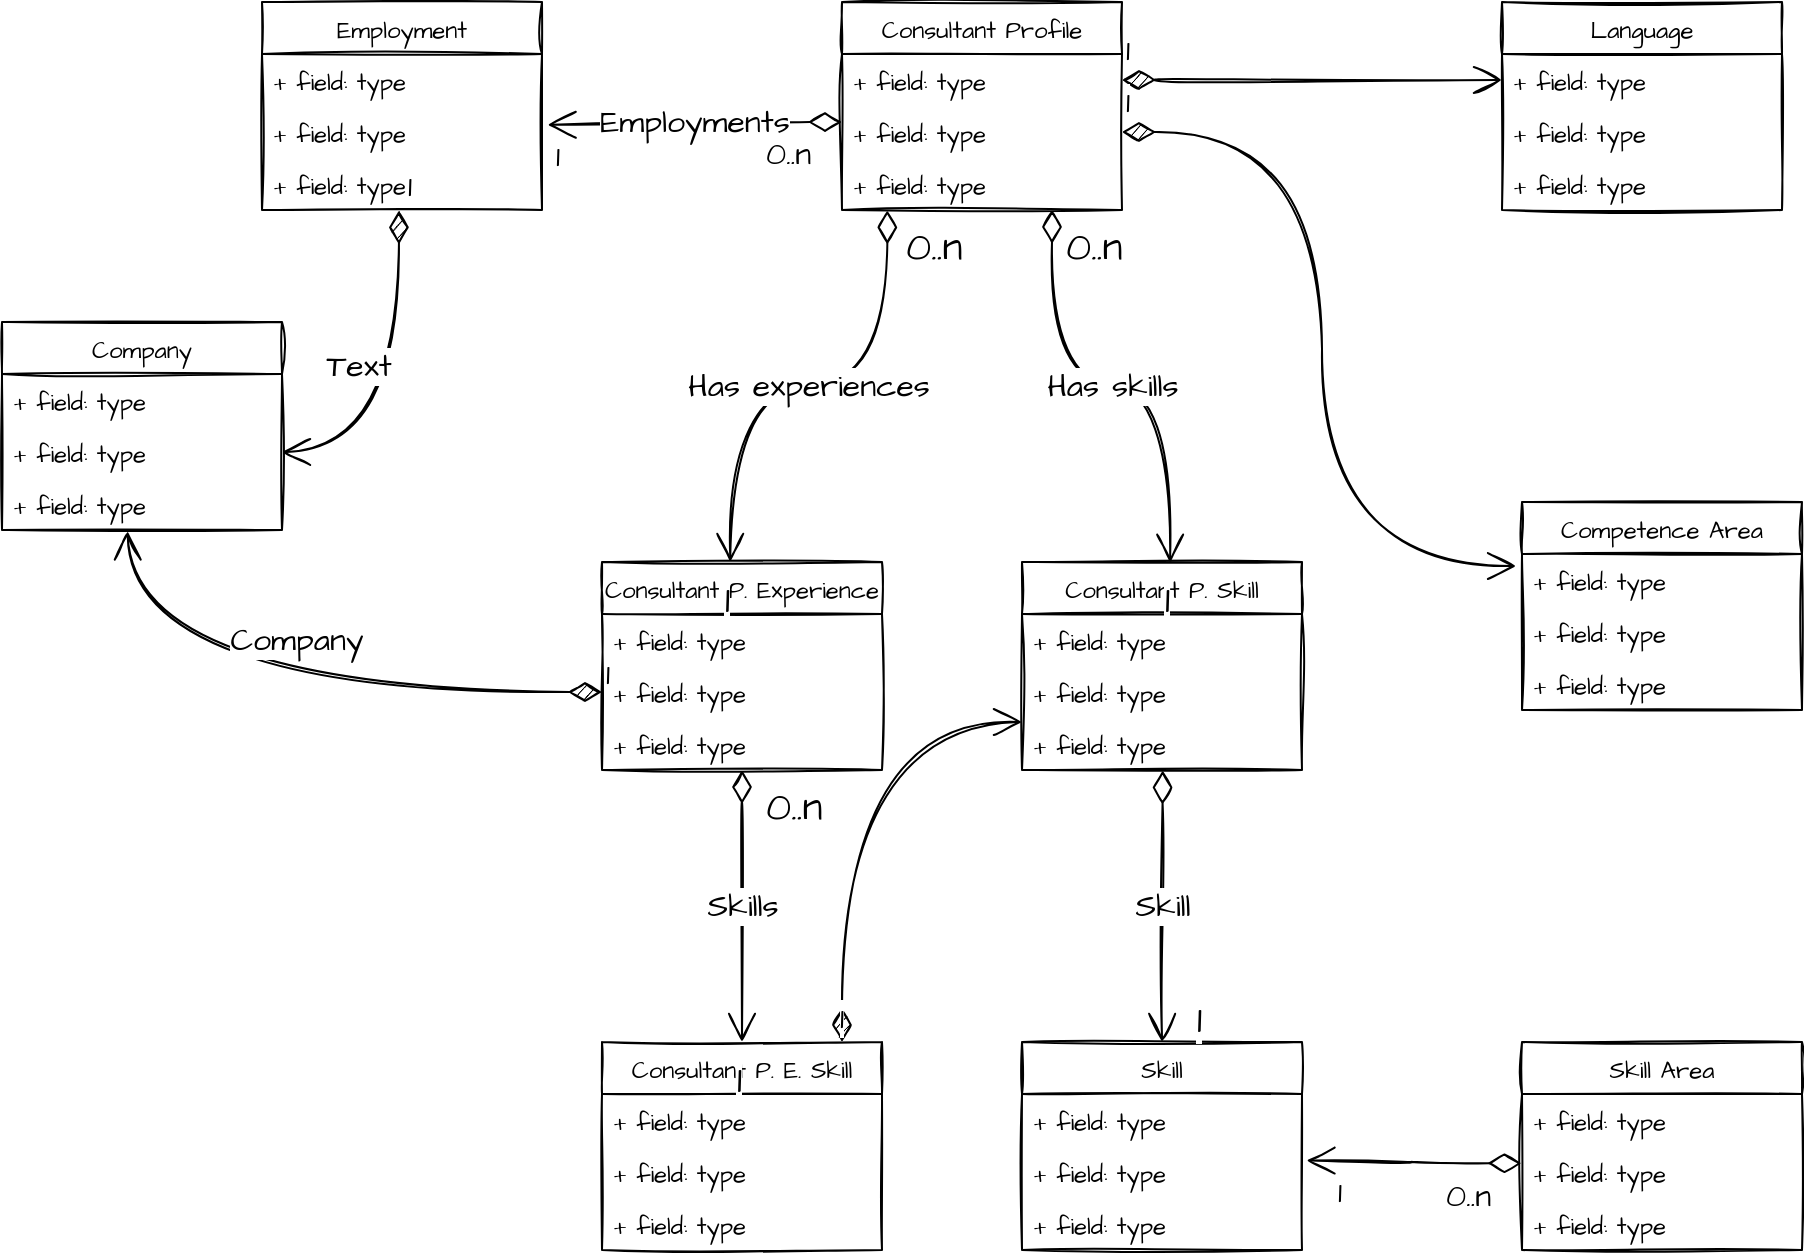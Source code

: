 <mxfile version="20.2.3" type="device"><diagram id="uX8hOWv7KiuNSnsXjYOI" name="Page-1"><mxGraphModel dx="2053" dy="1157" grid="1" gridSize="10" guides="1" tooltips="1" connect="1" arrows="1" fold="1" page="1" pageScale="1" pageWidth="827" pageHeight="1169" math="0" shadow="0"><root><mxCell id="0"/><mxCell id="1" parent="0"/><mxCell id="yl3z19PASYfo1je2aXi_-1" value="Consultant Profile" style="swimlane;fontStyle=0;childLayout=stackLayout;horizontal=1;startSize=26;fillColor=none;horizontalStack=0;resizeParent=1;resizeParentMax=0;resizeLast=0;collapsible=1;marginBottom=0;sketch=1;fontFamily=Architects Daughter;fontSource=https%3A%2F%2Ffonts.googleapis.com%2Fcss%3Ffamily%3DArchitects%2BDaughter;" parent="1" vertex="1"><mxGeometry x="230" y="240" width="140" height="104" as="geometry"/></mxCell><mxCell id="yl3z19PASYfo1je2aXi_-2" value="+ field: type" style="text;strokeColor=none;fillColor=none;align=left;verticalAlign=top;spacingLeft=4;spacingRight=4;overflow=hidden;rotatable=0;points=[[0,0.5],[1,0.5]];portConstraint=eastwest;sketch=1;fontFamily=Architects Daughter;fontSource=https%3A%2F%2Ffonts.googleapis.com%2Fcss%3Ffamily%3DArchitects%2BDaughter;" parent="yl3z19PASYfo1je2aXi_-1" vertex="1"><mxGeometry y="26" width="140" height="26" as="geometry"/></mxCell><mxCell id="yl3z19PASYfo1je2aXi_-3" value="+ field: type" style="text;strokeColor=none;fillColor=none;align=left;verticalAlign=top;spacingLeft=4;spacingRight=4;overflow=hidden;rotatable=0;points=[[0,0.5],[1,0.5]];portConstraint=eastwest;sketch=1;fontFamily=Architects Daughter;fontSource=https%3A%2F%2Ffonts.googleapis.com%2Fcss%3Ffamily%3DArchitects%2BDaughter;" parent="yl3z19PASYfo1je2aXi_-1" vertex="1"><mxGeometry y="52" width="140" height="26" as="geometry"/></mxCell><mxCell id="yl3z19PASYfo1je2aXi_-4" value="+ field: type" style="text;strokeColor=none;fillColor=none;align=left;verticalAlign=top;spacingLeft=4;spacingRight=4;overflow=hidden;rotatable=0;points=[[0,0.5],[1,0.5]];portConstraint=eastwest;sketch=1;fontFamily=Architects Daughter;fontSource=https%3A%2F%2Ffonts.googleapis.com%2Fcss%3Ffamily%3DArchitects%2BDaughter;" parent="yl3z19PASYfo1je2aXi_-1" vertex="1"><mxGeometry y="78" width="140" height="26" as="geometry"/></mxCell><mxCell id="yl3z19PASYfo1je2aXi_-5" value="Consultant P. Experience" style="swimlane;fontStyle=0;childLayout=stackLayout;horizontal=1;startSize=26;fillColor=none;horizontalStack=0;resizeParent=1;resizeParentMax=0;resizeLast=0;collapsible=1;marginBottom=0;sketch=1;fontFamily=Architects Daughter;fontSource=https%3A%2F%2Ffonts.googleapis.com%2Fcss%3Ffamily%3DArchitects%2BDaughter;" parent="1" vertex="1"><mxGeometry x="110" y="520" width="140" height="104" as="geometry"/></mxCell><mxCell id="yl3z19PASYfo1je2aXi_-6" value="+ field: type" style="text;strokeColor=none;fillColor=none;align=left;verticalAlign=top;spacingLeft=4;spacingRight=4;overflow=hidden;rotatable=0;points=[[0,0.5],[1,0.5]];portConstraint=eastwest;sketch=1;fontFamily=Architects Daughter;fontSource=https%3A%2F%2Ffonts.googleapis.com%2Fcss%3Ffamily%3DArchitects%2BDaughter;" parent="yl3z19PASYfo1je2aXi_-5" vertex="1"><mxGeometry y="26" width="140" height="26" as="geometry"/></mxCell><mxCell id="yl3z19PASYfo1je2aXi_-7" value="+ field: type" style="text;strokeColor=none;fillColor=none;align=left;verticalAlign=top;spacingLeft=4;spacingRight=4;overflow=hidden;rotatable=0;points=[[0,0.5],[1,0.5]];portConstraint=eastwest;sketch=1;fontFamily=Architects Daughter;fontSource=https%3A%2F%2Ffonts.googleapis.com%2Fcss%3Ffamily%3DArchitects%2BDaughter;" parent="yl3z19PASYfo1je2aXi_-5" vertex="1"><mxGeometry y="52" width="140" height="26" as="geometry"/></mxCell><mxCell id="yl3z19PASYfo1je2aXi_-8" value="+ field: type" style="text;strokeColor=none;fillColor=none;align=left;verticalAlign=top;spacingLeft=4;spacingRight=4;overflow=hidden;rotatable=0;points=[[0,0.5],[1,0.5]];portConstraint=eastwest;sketch=1;fontFamily=Architects Daughter;fontSource=https%3A%2F%2Ffonts.googleapis.com%2Fcss%3Ffamily%3DArchitects%2BDaughter;" parent="yl3z19PASYfo1je2aXi_-5" vertex="1"><mxGeometry y="78" width="140" height="26" as="geometry"/></mxCell><mxCell id="yl3z19PASYfo1je2aXi_-9" value="Consultant P. Skill" style="swimlane;fontStyle=0;childLayout=stackLayout;horizontal=1;startSize=26;fillColor=none;horizontalStack=0;resizeParent=1;resizeParentMax=0;resizeLast=0;collapsible=1;marginBottom=0;sketch=1;fontFamily=Architects Daughter;fontSource=https%3A%2F%2Ffonts.googleapis.com%2Fcss%3Ffamily%3DArchitects%2BDaughter;" parent="1" vertex="1"><mxGeometry x="320" y="520" width="140" height="104" as="geometry"/></mxCell><mxCell id="yl3z19PASYfo1je2aXi_-10" value="+ field: type" style="text;strokeColor=none;fillColor=none;align=left;verticalAlign=top;spacingLeft=4;spacingRight=4;overflow=hidden;rotatable=0;points=[[0,0.5],[1,0.5]];portConstraint=eastwest;sketch=1;fontFamily=Architects Daughter;fontSource=https%3A%2F%2Ffonts.googleapis.com%2Fcss%3Ffamily%3DArchitects%2BDaughter;" parent="yl3z19PASYfo1je2aXi_-9" vertex="1"><mxGeometry y="26" width="140" height="26" as="geometry"/></mxCell><mxCell id="yl3z19PASYfo1je2aXi_-11" value="+ field: type" style="text;strokeColor=none;fillColor=none;align=left;verticalAlign=top;spacingLeft=4;spacingRight=4;overflow=hidden;rotatable=0;points=[[0,0.5],[1,0.5]];portConstraint=eastwest;sketch=1;fontFamily=Architects Daughter;fontSource=https%3A%2F%2Ffonts.googleapis.com%2Fcss%3Ffamily%3DArchitects%2BDaughter;" parent="yl3z19PASYfo1je2aXi_-9" vertex="1"><mxGeometry y="52" width="140" height="26" as="geometry"/></mxCell><mxCell id="yl3z19PASYfo1je2aXi_-12" value="+ field: type" style="text;strokeColor=none;fillColor=none;align=left;verticalAlign=top;spacingLeft=4;spacingRight=4;overflow=hidden;rotatable=0;points=[[0,0.5],[1,0.5]];portConstraint=eastwest;sketch=1;fontFamily=Architects Daughter;fontSource=https%3A%2F%2Ffonts.googleapis.com%2Fcss%3Ffamily%3DArchitects%2BDaughter;" parent="yl3z19PASYfo1je2aXi_-9" vertex="1"><mxGeometry y="78" width="140" height="26" as="geometry"/></mxCell><mxCell id="yl3z19PASYfo1je2aXi_-13" value="Skill" style="swimlane;fontStyle=0;childLayout=stackLayout;horizontal=1;startSize=26;fillColor=none;horizontalStack=0;resizeParent=1;resizeParentMax=0;resizeLast=0;collapsible=1;marginBottom=0;sketch=1;fontFamily=Architects Daughter;fontSource=https%3A%2F%2Ffonts.googleapis.com%2Fcss%3Ffamily%3DArchitects%2BDaughter;" parent="1" vertex="1"><mxGeometry x="320" y="760" width="140" height="104" as="geometry"/></mxCell><mxCell id="yl3z19PASYfo1je2aXi_-14" value="+ field: type" style="text;strokeColor=none;fillColor=none;align=left;verticalAlign=top;spacingLeft=4;spacingRight=4;overflow=hidden;rotatable=0;points=[[0,0.5],[1,0.5]];portConstraint=eastwest;sketch=1;fontFamily=Architects Daughter;fontSource=https%3A%2F%2Ffonts.googleapis.com%2Fcss%3Ffamily%3DArchitects%2BDaughter;" parent="yl3z19PASYfo1je2aXi_-13" vertex="1"><mxGeometry y="26" width="140" height="26" as="geometry"/></mxCell><mxCell id="yl3z19PASYfo1je2aXi_-15" value="+ field: type" style="text;strokeColor=none;fillColor=none;align=left;verticalAlign=top;spacingLeft=4;spacingRight=4;overflow=hidden;rotatable=0;points=[[0,0.5],[1,0.5]];portConstraint=eastwest;sketch=1;fontFamily=Architects Daughter;fontSource=https%3A%2F%2Ffonts.googleapis.com%2Fcss%3Ffamily%3DArchitects%2BDaughter;" parent="yl3z19PASYfo1je2aXi_-13" vertex="1"><mxGeometry y="52" width="140" height="26" as="geometry"/></mxCell><mxCell id="yl3z19PASYfo1je2aXi_-16" value="+ field: type" style="text;strokeColor=none;fillColor=none;align=left;verticalAlign=top;spacingLeft=4;spacingRight=4;overflow=hidden;rotatable=0;points=[[0,0.5],[1,0.5]];portConstraint=eastwest;sketch=1;fontFamily=Architects Daughter;fontSource=https%3A%2F%2Ffonts.googleapis.com%2Fcss%3Ffamily%3DArchitects%2BDaughter;" parent="yl3z19PASYfo1je2aXi_-13" vertex="1"><mxGeometry y="78" width="140" height="26" as="geometry"/></mxCell><mxCell id="yl3z19PASYfo1je2aXi_-17" value="Company" style="swimlane;fontStyle=0;childLayout=stackLayout;horizontal=1;startSize=26;fillColor=none;horizontalStack=0;resizeParent=1;resizeParentMax=0;resizeLast=0;collapsible=1;marginBottom=0;sketch=1;fontFamily=Architects Daughter;fontSource=https%3A%2F%2Ffonts.googleapis.com%2Fcss%3Ffamily%3DArchitects%2BDaughter;" parent="1" vertex="1"><mxGeometry x="-190" y="400" width="140" height="104" as="geometry"/></mxCell><mxCell id="yl3z19PASYfo1je2aXi_-18" value="+ field: type" style="text;strokeColor=none;fillColor=none;align=left;verticalAlign=top;spacingLeft=4;spacingRight=4;overflow=hidden;rotatable=0;points=[[0,0.5],[1,0.5]];portConstraint=eastwest;sketch=1;fontFamily=Architects Daughter;fontSource=https%3A%2F%2Ffonts.googleapis.com%2Fcss%3Ffamily%3DArchitects%2BDaughter;" parent="yl3z19PASYfo1je2aXi_-17" vertex="1"><mxGeometry y="26" width="140" height="26" as="geometry"/></mxCell><mxCell id="yl3z19PASYfo1je2aXi_-19" value="+ field: type" style="text;strokeColor=none;fillColor=none;align=left;verticalAlign=top;spacingLeft=4;spacingRight=4;overflow=hidden;rotatable=0;points=[[0,0.5],[1,0.5]];portConstraint=eastwest;sketch=1;fontFamily=Architects Daughter;fontSource=https%3A%2F%2Ffonts.googleapis.com%2Fcss%3Ffamily%3DArchitects%2BDaughter;" parent="yl3z19PASYfo1je2aXi_-17" vertex="1"><mxGeometry y="52" width="140" height="26" as="geometry"/></mxCell><mxCell id="yl3z19PASYfo1je2aXi_-20" value="+ field: type" style="text;strokeColor=none;fillColor=none;align=left;verticalAlign=top;spacingLeft=4;spacingRight=4;overflow=hidden;rotatable=0;points=[[0,0.5],[1,0.5]];portConstraint=eastwest;sketch=1;fontFamily=Architects Daughter;fontSource=https%3A%2F%2Ffonts.googleapis.com%2Fcss%3Ffamily%3DArchitects%2BDaughter;" parent="yl3z19PASYfo1je2aXi_-17" vertex="1"><mxGeometry y="78" width="140" height="26" as="geometry"/></mxCell><mxCell id="yl3z19PASYfo1je2aXi_-21" value="Consultant P. E. Skill" style="swimlane;fontStyle=0;childLayout=stackLayout;horizontal=1;startSize=26;fillColor=none;horizontalStack=0;resizeParent=1;resizeParentMax=0;resizeLast=0;collapsible=1;marginBottom=0;sketch=1;fontFamily=Architects Daughter;fontSource=https%3A%2F%2Ffonts.googleapis.com%2Fcss%3Ffamily%3DArchitects%2BDaughter;" parent="1" vertex="1"><mxGeometry x="110" y="760" width="140" height="104" as="geometry"/></mxCell><mxCell id="yl3z19PASYfo1je2aXi_-22" value="+ field: type" style="text;strokeColor=none;fillColor=none;align=left;verticalAlign=top;spacingLeft=4;spacingRight=4;overflow=hidden;rotatable=0;points=[[0,0.5],[1,0.5]];portConstraint=eastwest;sketch=1;fontFamily=Architects Daughter;fontSource=https%3A%2F%2Ffonts.googleapis.com%2Fcss%3Ffamily%3DArchitects%2BDaughter;" parent="yl3z19PASYfo1je2aXi_-21" vertex="1"><mxGeometry y="26" width="140" height="26" as="geometry"/></mxCell><mxCell id="yl3z19PASYfo1je2aXi_-23" value="+ field: type" style="text;strokeColor=none;fillColor=none;align=left;verticalAlign=top;spacingLeft=4;spacingRight=4;overflow=hidden;rotatable=0;points=[[0,0.5],[1,0.5]];portConstraint=eastwest;sketch=1;fontFamily=Architects Daughter;fontSource=https%3A%2F%2Ffonts.googleapis.com%2Fcss%3Ffamily%3DArchitects%2BDaughter;" parent="yl3z19PASYfo1je2aXi_-21" vertex="1"><mxGeometry y="52" width="140" height="26" as="geometry"/></mxCell><mxCell id="yl3z19PASYfo1je2aXi_-24" value="+ field: type" style="text;strokeColor=none;fillColor=none;align=left;verticalAlign=top;spacingLeft=4;spacingRight=4;overflow=hidden;rotatable=0;points=[[0,0.5],[1,0.5]];portConstraint=eastwest;sketch=1;fontFamily=Architects Daughter;fontSource=https%3A%2F%2Ffonts.googleapis.com%2Fcss%3Ffamily%3DArchitects%2BDaughter;" parent="yl3z19PASYfo1je2aXi_-21" vertex="1"><mxGeometry y="78" width="140" height="26" as="geometry"/></mxCell><mxCell id="yl3z19PASYfo1je2aXi_-25" value="Has experiences" style="endArrow=open;html=1;endSize=12;startArrow=diamondThin;startSize=14;startFill=0;edgeStyle=orthogonalEdgeStyle;rounded=0;sketch=1;hachureGap=4;fontFamily=Architects Daughter;fontSource=https%3A%2F%2Ffonts.googleapis.com%2Fcss%3Ffamily%3DArchitects%2BDaughter;fontSize=16;sourcePerimeterSpacing=8;targetPerimeterSpacing=8;curved=1;exitX=0.162;exitY=1.009;exitDx=0;exitDy=0;exitPerimeter=0;entryX=0.458;entryY=0;entryDx=0;entryDy=0;entryPerimeter=0;" parent="1" source="yl3z19PASYfo1je2aXi_-4" target="yl3z19PASYfo1je2aXi_-5" edge="1"><mxGeometry relative="1" as="geometry"><mxPoint x="190" y="670" as="sourcePoint"/><mxPoint x="350" y="670" as="targetPoint"/></mxGeometry></mxCell><mxCell id="yl3z19PASYfo1je2aXi_-26" value="0..n" style="edgeLabel;resizable=0;html=1;align=left;verticalAlign=top;sketch=1;hachureGap=4;fontFamily=Architects Daughter;fontSource=https%3A%2F%2Ffonts.googleapis.com%2Fcss%3Ffamily%3DArchitects%2BDaughter;fontSize=20;" parent="yl3z19PASYfo1je2aXi_-25" connectable="0" vertex="1"><mxGeometry x="-1" relative="1" as="geometry"><mxPoint x="7" as="offset"/></mxGeometry></mxCell><mxCell id="yl3z19PASYfo1je2aXi_-27" value="1" style="edgeLabel;resizable=0;html=1;align=right;verticalAlign=top;sketch=1;hachureGap=4;fontFamily=Architects Daughter;fontSource=https%3A%2F%2Ffonts.googleapis.com%2Fcss%3Ffamily%3DArchitects%2BDaughter;fontSize=20;" parent="yl3z19PASYfo1je2aXi_-25" connectable="0" vertex="1"><mxGeometry x="1" relative="1" as="geometry"/></mxCell><mxCell id="yl3z19PASYfo1je2aXi_-28" value="Skills" style="endArrow=open;html=1;endSize=12;startArrow=diamondThin;startSize=14;startFill=0;edgeStyle=orthogonalEdgeStyle;rounded=0;sketch=1;hachureGap=4;fontFamily=Architects Daughter;fontSource=https%3A%2F%2Ffonts.googleapis.com%2Fcss%3Ffamily%3DArchitects%2BDaughter;fontSize=16;sourcePerimeterSpacing=8;targetPerimeterSpacing=8;curved=1;exitX=0.5;exitY=1;exitDx=0;exitDy=0;entryX=0.5;entryY=0;entryDx=0;entryDy=0;" parent="1" source="yl3z19PASYfo1je2aXi_-5" target="yl3z19PASYfo1je2aXi_-21" edge="1"><mxGeometry relative="1" as="geometry"><mxPoint x="301" y="663.658" as="sourcePoint"/><mxPoint x="180.02" y="840.36" as="targetPoint"/></mxGeometry></mxCell><mxCell id="yl3z19PASYfo1je2aXi_-29" value="0..n" style="edgeLabel;resizable=0;html=1;align=left;verticalAlign=top;sketch=1;hachureGap=4;fontFamily=Architects Daughter;fontSource=https%3A%2F%2Ffonts.googleapis.com%2Fcss%3Ffamily%3DArchitects%2BDaughter;fontSize=20;" parent="yl3z19PASYfo1je2aXi_-28" connectable="0" vertex="1"><mxGeometry x="-1" relative="1" as="geometry"><mxPoint x="10" as="offset"/></mxGeometry></mxCell><mxCell id="yl3z19PASYfo1je2aXi_-30" value="1" style="edgeLabel;resizable=0;html=1;align=right;verticalAlign=top;sketch=1;hachureGap=4;fontFamily=Architects Daughter;fontSource=https%3A%2F%2Ffonts.googleapis.com%2Fcss%3Ffamily%3DArchitects%2BDaughter;fontSize=20;" parent="yl3z19PASYfo1je2aXi_-28" connectable="0" vertex="1"><mxGeometry x="1" relative="1" as="geometry"/></mxCell><mxCell id="yl3z19PASYfo1je2aXi_-33" value="Skill" style="endArrow=open;html=1;endSize=12;startArrow=diamondThin;startSize=14;startFill=0;edgeStyle=orthogonalEdgeStyle;rounded=0;sketch=1;hachureGap=4;fontFamily=Architects Daughter;fontSource=https%3A%2F%2Ffonts.googleapis.com%2Fcss%3Ffamily%3DArchitects%2BDaughter;fontSize=16;sourcePerimeterSpacing=8;targetPerimeterSpacing=8;curved=1;exitX=0.502;exitY=1.009;exitDx=0;exitDy=0;entryX=0.5;entryY=0;entryDx=0;entryDy=0;exitPerimeter=0;" parent="1" source="yl3z19PASYfo1je2aXi_-12" target="yl3z19PASYfo1je2aXi_-13" edge="1"><mxGeometry relative="1" as="geometry"><mxPoint x="380" y="624" as="sourcePoint"/><mxPoint x="384.62" y="720.936" as="targetPoint"/></mxGeometry></mxCell><mxCell id="yl3z19PASYfo1je2aXi_-35" value="1" style="edgeLabel;resizable=0;html=1;align=right;verticalAlign=top;sketch=1;hachureGap=4;fontFamily=Architects Daughter;fontSource=https%3A%2F%2Ffonts.googleapis.com%2Fcss%3Ffamily%3DArchitects%2BDaughter;fontSize=20;" parent="yl3z19PASYfo1je2aXi_-33" connectable="0" vertex="1"><mxGeometry x="1" relative="1" as="geometry"><mxPoint x="20" y="-30" as="offset"/></mxGeometry></mxCell><mxCell id="yl3z19PASYfo1je2aXi_-36" value="Has skills" style="endArrow=open;html=1;endSize=12;startArrow=diamondThin;startSize=14;startFill=0;edgeStyle=orthogonalEdgeStyle;rounded=0;sketch=1;hachureGap=4;fontFamily=Architects Daughter;fontSource=https%3A%2F%2Ffonts.googleapis.com%2Fcss%3Ffamily%3DArchitects%2BDaughter;fontSize=16;sourcePerimeterSpacing=8;targetPerimeterSpacing=8;curved=1;exitX=0.75;exitY=1;exitDx=0;exitDy=0;entryX=0.529;entryY=0.004;entryDx=0;entryDy=0;entryPerimeter=0;" parent="1" source="yl3z19PASYfo1je2aXi_-1" target="yl3z19PASYfo1je2aXi_-9" edge="1"><mxGeometry relative="1" as="geometry"><mxPoint x="370.0" y="380.044" as="sourcePoint"/><mxPoint x="390" y="510" as="targetPoint"/></mxGeometry></mxCell><mxCell id="yl3z19PASYfo1je2aXi_-37" value="0..n" style="edgeLabel;resizable=0;html=1;align=left;verticalAlign=top;sketch=1;hachureGap=4;fontFamily=Architects Daughter;fontSource=https%3A%2F%2Ffonts.googleapis.com%2Fcss%3Ffamily%3DArchitects%2BDaughter;fontSize=20;" parent="yl3z19PASYfo1je2aXi_-36" connectable="0" vertex="1"><mxGeometry x="-1" relative="1" as="geometry"><mxPoint x="5" as="offset"/></mxGeometry></mxCell><mxCell id="yl3z19PASYfo1je2aXi_-38" value="1" style="edgeLabel;resizable=0;html=1;align=right;verticalAlign=top;sketch=1;hachureGap=4;fontFamily=Architects Daughter;fontSource=https%3A%2F%2Ffonts.googleapis.com%2Fcss%3Ffamily%3DArchitects%2BDaughter;fontSize=20;" parent="yl3z19PASYfo1je2aXi_-36" connectable="0" vertex="1"><mxGeometry x="1" relative="1" as="geometry"/></mxCell><mxCell id="yl3z19PASYfo1je2aXi_-39" value="1" style="endArrow=open;html=1;endSize=12;startArrow=diamondThin;startSize=14;startFill=1;edgeStyle=orthogonalEdgeStyle;align=left;verticalAlign=bottom;rounded=0;sketch=1;hachureGap=4;fontFamily=Architects Daughter;fontSource=https%3A%2F%2Ffonts.googleapis.com%2Fcss%3Ffamily%3DArchitects%2BDaughter;fontSize=16;sourcePerimeterSpacing=8;targetPerimeterSpacing=8;curved=1;exitX=0;exitY=0.5;exitDx=0;exitDy=0;entryX=0.449;entryY=1.027;entryDx=0;entryDy=0;entryPerimeter=0;" parent="1" source="yl3z19PASYfo1je2aXi_-7" target="yl3z19PASYfo1je2aXi_-20" edge="1"><mxGeometry x="-1" y="3" relative="1" as="geometry"><mxPoint x="-30" y="620" as="sourcePoint"/><mxPoint x="-20" y="510" as="targetPoint"/></mxGeometry></mxCell><mxCell id="yl3z19PASYfo1je2aXi_-41" value="&lt;font style=&quot;font-size: 16px;&quot;&gt;Company&lt;/font&gt;" style="edgeLabel;html=1;align=center;verticalAlign=middle;resizable=0;points=[];fontSize=12;fontFamily=Architects Daughter;" parent="yl3z19PASYfo1je2aXi_-39" vertex="1" connectable="0"><mxGeometry x="-0.137" y="-12" relative="1" as="geometry"><mxPoint x="-16" y="-14" as="offset"/></mxGeometry></mxCell><mxCell id="yl3z19PASYfo1je2aXi_-40" value="1" style="endArrow=open;html=1;endSize=12;startArrow=diamondThin;startSize=14;startFill=1;edgeStyle=orthogonalEdgeStyle;align=left;verticalAlign=bottom;rounded=0;sketch=1;hachureGap=4;fontFamily=Architects Daughter;fontSource=https%3A%2F%2Ffonts.googleapis.com%2Fcss%3Ffamily%3DArchitects%2BDaughter;fontSize=16;sourcePerimeterSpacing=8;targetPerimeterSpacing=8;curved=1;exitX=0.857;exitY=0;exitDx=0;exitDy=0;exitPerimeter=0;entryX=0;entryY=0.077;entryDx=0;entryDy=0;entryPerimeter=0;" parent="1" source="yl3z19PASYfo1je2aXi_-21" target="yl3z19PASYfo1je2aXi_-12" edge="1"><mxGeometry x="-1" y="3" relative="1" as="geometry"><mxPoint x="260" y="680" as="sourcePoint"/><mxPoint x="420" y="680" as="targetPoint"/></mxGeometry></mxCell><mxCell id="yl3z19PASYfo1je2aXi_-45" value="Employment" style="swimlane;fontStyle=0;childLayout=stackLayout;horizontal=1;startSize=26;fillColor=none;horizontalStack=0;resizeParent=1;resizeParentMax=0;resizeLast=0;collapsible=1;marginBottom=0;sketch=1;fontFamily=Architects Daughter;fontSource=https%3A%2F%2Ffonts.googleapis.com%2Fcss%3Ffamily%3DArchitects%2BDaughter;" parent="1" vertex="1"><mxGeometry x="-60" y="240" width="140" height="104" as="geometry"/></mxCell><mxCell id="yl3z19PASYfo1je2aXi_-46" value="+ field: type" style="text;strokeColor=none;fillColor=none;align=left;verticalAlign=top;spacingLeft=4;spacingRight=4;overflow=hidden;rotatable=0;points=[[0,0.5],[1,0.5]];portConstraint=eastwest;sketch=1;fontFamily=Architects Daughter;fontSource=https%3A%2F%2Ffonts.googleapis.com%2Fcss%3Ffamily%3DArchitects%2BDaughter;" parent="yl3z19PASYfo1je2aXi_-45" vertex="1"><mxGeometry y="26" width="140" height="26" as="geometry"/></mxCell><mxCell id="yl3z19PASYfo1je2aXi_-47" value="+ field: type" style="text;strokeColor=none;fillColor=none;align=left;verticalAlign=top;spacingLeft=4;spacingRight=4;overflow=hidden;rotatable=0;points=[[0,0.5],[1,0.5]];portConstraint=eastwest;sketch=1;fontFamily=Architects Daughter;fontSource=https%3A%2F%2Ffonts.googleapis.com%2Fcss%3Ffamily%3DArchitects%2BDaughter;" parent="yl3z19PASYfo1je2aXi_-45" vertex="1"><mxGeometry y="52" width="140" height="26" as="geometry"/></mxCell><mxCell id="yl3z19PASYfo1je2aXi_-48" value="+ field: type" style="text;strokeColor=none;fillColor=none;align=left;verticalAlign=top;spacingLeft=4;spacingRight=4;overflow=hidden;rotatable=0;points=[[0,0.5],[1,0.5]];portConstraint=eastwest;sketch=1;fontFamily=Architects Daughter;fontSource=https%3A%2F%2Ffonts.googleapis.com%2Fcss%3Ffamily%3DArchitects%2BDaughter;" parent="yl3z19PASYfo1je2aXi_-45" vertex="1"><mxGeometry y="78" width="140" height="26" as="geometry"/></mxCell><mxCell id="yl3z19PASYfo1je2aXi_-50" value="1" style="endArrow=open;html=1;endSize=12;startArrow=diamondThin;startSize=14;startFill=1;edgeStyle=orthogonalEdgeStyle;align=left;verticalAlign=bottom;rounded=0;sketch=1;hachureGap=4;fontFamily=Architects Daughter;fontSource=https%3A%2F%2Ffonts.googleapis.com%2Fcss%3Ffamily%3DArchitects%2BDaughter;fontSize=16;sourcePerimeterSpacing=8;targetPerimeterSpacing=8;curved=1;exitX=0.489;exitY=1.009;exitDx=0;exitDy=0;exitPerimeter=0;entryX=1;entryY=0.5;entryDx=0;entryDy=0;" parent="1" source="yl3z19PASYfo1je2aXi_-48" target="yl3z19PASYfo1je2aXi_-19" edge="1"><mxGeometry x="-1" y="3" relative="1" as="geometry"><mxPoint y="460" as="sourcePoint"/><mxPoint x="160" y="460" as="targetPoint"/></mxGeometry></mxCell><mxCell id="yl3z19PASYfo1je2aXi_-51" value="Text" style="edgeLabel;html=1;align=center;verticalAlign=middle;resizable=0;points=[];fontSize=16;fontFamily=Architects Daughter;" parent="yl3z19PASYfo1je2aXi_-50" vertex="1" connectable="0"><mxGeometry x="-0.13" y="-21" relative="1" as="geometry"><mxPoint as="offset"/></mxGeometry></mxCell><mxCell id="yl3z19PASYfo1je2aXi_-53" value="Employments" style="endArrow=open;html=1;endSize=12;startArrow=diamondThin;startSize=14;startFill=0;edgeStyle=orthogonalEdgeStyle;rounded=0;sketch=1;hachureGap=4;fontFamily=Architects Daughter;fontSource=https%3A%2F%2Ffonts.googleapis.com%2Fcss%3Ffamily%3DArchitects%2BDaughter;fontSize=16;sourcePerimeterSpacing=8;targetPerimeterSpacing=8;curved=1;exitX=0;exitY=0.308;exitDx=0;exitDy=0;exitPerimeter=0;entryX=1.02;entryY=0.361;entryDx=0;entryDy=0;entryPerimeter=0;" parent="1" source="yl3z19PASYfo1je2aXi_-3" target="yl3z19PASYfo1je2aXi_-47" edge="1"><mxGeometry relative="1" as="geometry"><mxPoint x="150" y="370" as="sourcePoint"/><mxPoint x="310" y="370" as="targetPoint"/></mxGeometry></mxCell><mxCell id="yl3z19PASYfo1je2aXi_-54" value="0..n" style="edgeLabel;resizable=0;html=1;align=left;verticalAlign=top;sketch=1;hachureGap=4;fontFamily=Architects Daughter;fontSource=https%3A%2F%2Ffonts.googleapis.com%2Fcss%3Ffamily%3DArchitects%2BDaughter;fontSize=16;" parent="yl3z19PASYfo1je2aXi_-53" connectable="0" vertex="1"><mxGeometry x="-1" relative="1" as="geometry"><mxPoint x="-40" as="offset"/></mxGeometry></mxCell><mxCell id="yl3z19PASYfo1je2aXi_-55" value="1" style="edgeLabel;resizable=0;html=1;align=right;verticalAlign=top;sketch=1;hachureGap=4;fontFamily=Architects Daughter;fontSource=https%3A%2F%2Ffonts.googleapis.com%2Fcss%3Ffamily%3DArchitects%2BDaughter;fontSize=16;" parent="yl3z19PASYfo1je2aXi_-53" connectable="0" vertex="1"><mxGeometry x="1" relative="1" as="geometry"><mxPoint x="7" as="offset"/></mxGeometry></mxCell><mxCell id="yl3z19PASYfo1je2aXi_-56" value="Competence Area" style="swimlane;fontStyle=0;childLayout=stackLayout;horizontal=1;startSize=26;fillColor=none;horizontalStack=0;resizeParent=1;resizeParentMax=0;resizeLast=0;collapsible=1;marginBottom=0;sketch=1;fontFamily=Architects Daughter;fontSource=https%3A%2F%2Ffonts.googleapis.com%2Fcss%3Ffamily%3DArchitects%2BDaughter;" parent="1" vertex="1"><mxGeometry x="570" y="490" width="140" height="104" as="geometry"/></mxCell><mxCell id="yl3z19PASYfo1je2aXi_-57" value="+ field: type" style="text;strokeColor=none;fillColor=none;align=left;verticalAlign=top;spacingLeft=4;spacingRight=4;overflow=hidden;rotatable=0;points=[[0,0.5],[1,0.5]];portConstraint=eastwest;sketch=1;fontFamily=Architects Daughter;fontSource=https%3A%2F%2Ffonts.googleapis.com%2Fcss%3Ffamily%3DArchitects%2BDaughter;" parent="yl3z19PASYfo1je2aXi_-56" vertex="1"><mxGeometry y="26" width="140" height="26" as="geometry"/></mxCell><mxCell id="yl3z19PASYfo1je2aXi_-58" value="+ field: type" style="text;strokeColor=none;fillColor=none;align=left;verticalAlign=top;spacingLeft=4;spacingRight=4;overflow=hidden;rotatable=0;points=[[0,0.5],[1,0.5]];portConstraint=eastwest;sketch=1;fontFamily=Architects Daughter;fontSource=https%3A%2F%2Ffonts.googleapis.com%2Fcss%3Ffamily%3DArchitects%2BDaughter;" parent="yl3z19PASYfo1je2aXi_-56" vertex="1"><mxGeometry y="52" width="140" height="26" as="geometry"/></mxCell><mxCell id="yl3z19PASYfo1je2aXi_-59" value="+ field: type" style="text;strokeColor=none;fillColor=none;align=left;verticalAlign=top;spacingLeft=4;spacingRight=4;overflow=hidden;rotatable=0;points=[[0,0.5],[1,0.5]];portConstraint=eastwest;sketch=1;fontFamily=Architects Daughter;fontSource=https%3A%2F%2Ffonts.googleapis.com%2Fcss%3Ffamily%3DArchitects%2BDaughter;" parent="yl3z19PASYfo1je2aXi_-56" vertex="1"><mxGeometry y="78" width="140" height="26" as="geometry"/></mxCell><mxCell id="yl3z19PASYfo1je2aXi_-60" value="Language" style="swimlane;fontStyle=0;childLayout=stackLayout;horizontal=1;startSize=26;fillColor=none;horizontalStack=0;resizeParent=1;resizeParentMax=0;resizeLast=0;collapsible=1;marginBottom=0;sketch=1;fontFamily=Architects Daughter;fontSource=https%3A%2F%2Ffonts.googleapis.com%2Fcss%3Ffamily%3DArchitects%2BDaughter;" parent="1" vertex="1"><mxGeometry x="560" y="240" width="140" height="104" as="geometry"/></mxCell><mxCell id="yl3z19PASYfo1je2aXi_-61" value="+ field: type" style="text;strokeColor=none;fillColor=none;align=left;verticalAlign=top;spacingLeft=4;spacingRight=4;overflow=hidden;rotatable=0;points=[[0,0.5],[1,0.5]];portConstraint=eastwest;sketch=1;fontFamily=Architects Daughter;fontSource=https%3A%2F%2Ffonts.googleapis.com%2Fcss%3Ffamily%3DArchitects%2BDaughter;" parent="yl3z19PASYfo1je2aXi_-60" vertex="1"><mxGeometry y="26" width="140" height="26" as="geometry"/></mxCell><mxCell id="yl3z19PASYfo1je2aXi_-62" value="+ field: type" style="text;strokeColor=none;fillColor=none;align=left;verticalAlign=top;spacingLeft=4;spacingRight=4;overflow=hidden;rotatable=0;points=[[0,0.5],[1,0.5]];portConstraint=eastwest;sketch=1;fontFamily=Architects Daughter;fontSource=https%3A%2F%2Ffonts.googleapis.com%2Fcss%3Ffamily%3DArchitects%2BDaughter;" parent="yl3z19PASYfo1je2aXi_-60" vertex="1"><mxGeometry y="52" width="140" height="26" as="geometry"/></mxCell><mxCell id="yl3z19PASYfo1je2aXi_-63" value="+ field: type" style="text;strokeColor=none;fillColor=none;align=left;verticalAlign=top;spacingLeft=4;spacingRight=4;overflow=hidden;rotatable=0;points=[[0,0.5],[1,0.5]];portConstraint=eastwest;sketch=1;fontFamily=Architects Daughter;fontSource=https%3A%2F%2Ffonts.googleapis.com%2Fcss%3Ffamily%3DArchitects%2BDaughter;" parent="yl3z19PASYfo1je2aXi_-60" vertex="1"><mxGeometry y="78" width="140" height="26" as="geometry"/></mxCell><mxCell id="yl3z19PASYfo1je2aXi_-64" value="Skill Area" style="swimlane;fontStyle=0;childLayout=stackLayout;horizontal=1;startSize=26;fillColor=none;horizontalStack=0;resizeParent=1;resizeParentMax=0;resizeLast=0;collapsible=1;marginBottom=0;sketch=1;fontFamily=Architects Daughter;fontSource=https%3A%2F%2Ffonts.googleapis.com%2Fcss%3Ffamily%3DArchitects%2BDaughter;" parent="1" vertex="1"><mxGeometry x="570" y="760" width="140" height="104" as="geometry"/></mxCell><mxCell id="yl3z19PASYfo1je2aXi_-65" value="+ field: type" style="text;strokeColor=none;fillColor=none;align=left;verticalAlign=top;spacingLeft=4;spacingRight=4;overflow=hidden;rotatable=0;points=[[0,0.5],[1,0.5]];portConstraint=eastwest;sketch=1;fontFamily=Architects Daughter;fontSource=https%3A%2F%2Ffonts.googleapis.com%2Fcss%3Ffamily%3DArchitects%2BDaughter;" parent="yl3z19PASYfo1je2aXi_-64" vertex="1"><mxGeometry y="26" width="140" height="26" as="geometry"/></mxCell><mxCell id="yl3z19PASYfo1je2aXi_-66" value="+ field: type" style="text;strokeColor=none;fillColor=none;align=left;verticalAlign=top;spacingLeft=4;spacingRight=4;overflow=hidden;rotatable=0;points=[[0,0.5],[1,0.5]];portConstraint=eastwest;sketch=1;fontFamily=Architects Daughter;fontSource=https%3A%2F%2Ffonts.googleapis.com%2Fcss%3Ffamily%3DArchitects%2BDaughter;" parent="yl3z19PASYfo1je2aXi_-64" vertex="1"><mxGeometry y="52" width="140" height="26" as="geometry"/></mxCell><mxCell id="yl3z19PASYfo1je2aXi_-67" value="+ field: type" style="text;strokeColor=none;fillColor=none;align=left;verticalAlign=top;spacingLeft=4;spacingRight=4;overflow=hidden;rotatable=0;points=[[0,0.5],[1,0.5]];portConstraint=eastwest;sketch=1;fontFamily=Architects Daughter;fontSource=https%3A%2F%2Ffonts.googleapis.com%2Fcss%3Ffamily%3DArchitects%2BDaughter;" parent="yl3z19PASYfo1je2aXi_-64" vertex="1"><mxGeometry y="78" width="140" height="26" as="geometry"/></mxCell><mxCell id="yl3z19PASYfo1je2aXi_-70" value="" style="endArrow=open;html=1;endSize=12;startArrow=diamondThin;startSize=14;startFill=0;edgeStyle=orthogonalEdgeStyle;rounded=0;sketch=1;hachureGap=4;fontFamily=Architects Daughter;fontSource=https%3A%2F%2Ffonts.googleapis.com%2Fcss%3Ffamily%3DArchitects%2BDaughter;fontSize=16;sourcePerimeterSpacing=8;targetPerimeterSpacing=8;curved=1;exitX=-0.002;exitY=0.332;exitDx=0;exitDy=0;exitPerimeter=0;entryX=1.016;entryY=0.279;entryDx=0;entryDy=0;entryPerimeter=0;" parent="1" source="yl3z19PASYfo1je2aXi_-66" target="yl3z19PASYfo1je2aXi_-15" edge="1"><mxGeometry relative="1" as="geometry"><mxPoint x="530" y="880" as="sourcePoint"/><mxPoint x="690" y="880" as="targetPoint"/></mxGeometry></mxCell><mxCell id="yl3z19PASYfo1je2aXi_-71" value="0..n" style="edgeLabel;resizable=0;html=1;align=left;verticalAlign=top;sketch=1;hachureGap=4;fontFamily=Architects Daughter;fontSource=https%3A%2F%2Ffonts.googleapis.com%2Fcss%3Ffamily%3DArchitects%2BDaughter;fontSize=16;" parent="yl3z19PASYfo1je2aXi_-70" connectable="0" vertex="1"><mxGeometry x="-1" relative="1" as="geometry"><mxPoint x="-40" as="offset"/></mxGeometry></mxCell><mxCell id="yl3z19PASYfo1je2aXi_-72" value="1" style="edgeLabel;resizable=0;html=1;align=right;verticalAlign=top;sketch=1;hachureGap=4;fontFamily=Architects Daughter;fontSource=https%3A%2F%2Ffonts.googleapis.com%2Fcss%3Ffamily%3DArchitects%2BDaughter;fontSize=16;" parent="yl3z19PASYfo1je2aXi_-70" connectable="0" vertex="1"><mxGeometry x="1" relative="1" as="geometry"><mxPoint x="18" as="offset"/></mxGeometry></mxCell><mxCell id="yl3z19PASYfo1je2aXi_-76" value="1" style="endArrow=open;html=1;endSize=12;startArrow=diamondThin;startSize=14;startFill=1;edgeStyle=orthogonalEdgeStyle;align=left;verticalAlign=bottom;rounded=0;sketch=1;hachureGap=4;fontFamily=Architects Daughter;fontSource=https%3A%2F%2Ffonts.googleapis.com%2Fcss%3Ffamily%3DArchitects%2BDaughter;fontSize=16;sourcePerimeterSpacing=8;targetPerimeterSpacing=8;curved=1;entryX=0;entryY=0.5;entryDx=0;entryDy=0;exitX=1;exitY=0.5;exitDx=0;exitDy=0;" parent="1" source="yl3z19PASYfo1je2aXi_-2" target="yl3z19PASYfo1je2aXi_-61" edge="1"><mxGeometry x="-1" y="3" relative="1" as="geometry"><mxPoint x="420" y="390" as="sourcePoint"/><mxPoint x="580" y="390" as="targetPoint"/></mxGeometry></mxCell><mxCell id="yl3z19PASYfo1je2aXi_-77" value="1" style="endArrow=open;html=1;endSize=12;startArrow=diamondThin;startSize=14;startFill=1;edgeStyle=orthogonalEdgeStyle;align=left;verticalAlign=bottom;rounded=0;sketch=1;hachureGap=4;fontFamily=Architects Daughter;fontSource=https%3A%2F%2Ffonts.googleapis.com%2Fcss%3Ffamily%3DArchitects%2BDaughter;fontSize=16;sourcePerimeterSpacing=8;targetPerimeterSpacing=8;curved=1;exitX=1;exitY=0.5;exitDx=0;exitDy=0;entryX=-0.021;entryY=0.231;entryDx=0;entryDy=0;entryPerimeter=0;" parent="1" source="yl3z19PASYfo1je2aXi_-3" target="yl3z19PASYfo1je2aXi_-57" edge="1"><mxGeometry x="-1" y="3" relative="1" as="geometry"><mxPoint x="470" y="400" as="sourcePoint"/><mxPoint x="630" y="400" as="targetPoint"/></mxGeometry></mxCell></root></mxGraphModel></diagram></mxfile>